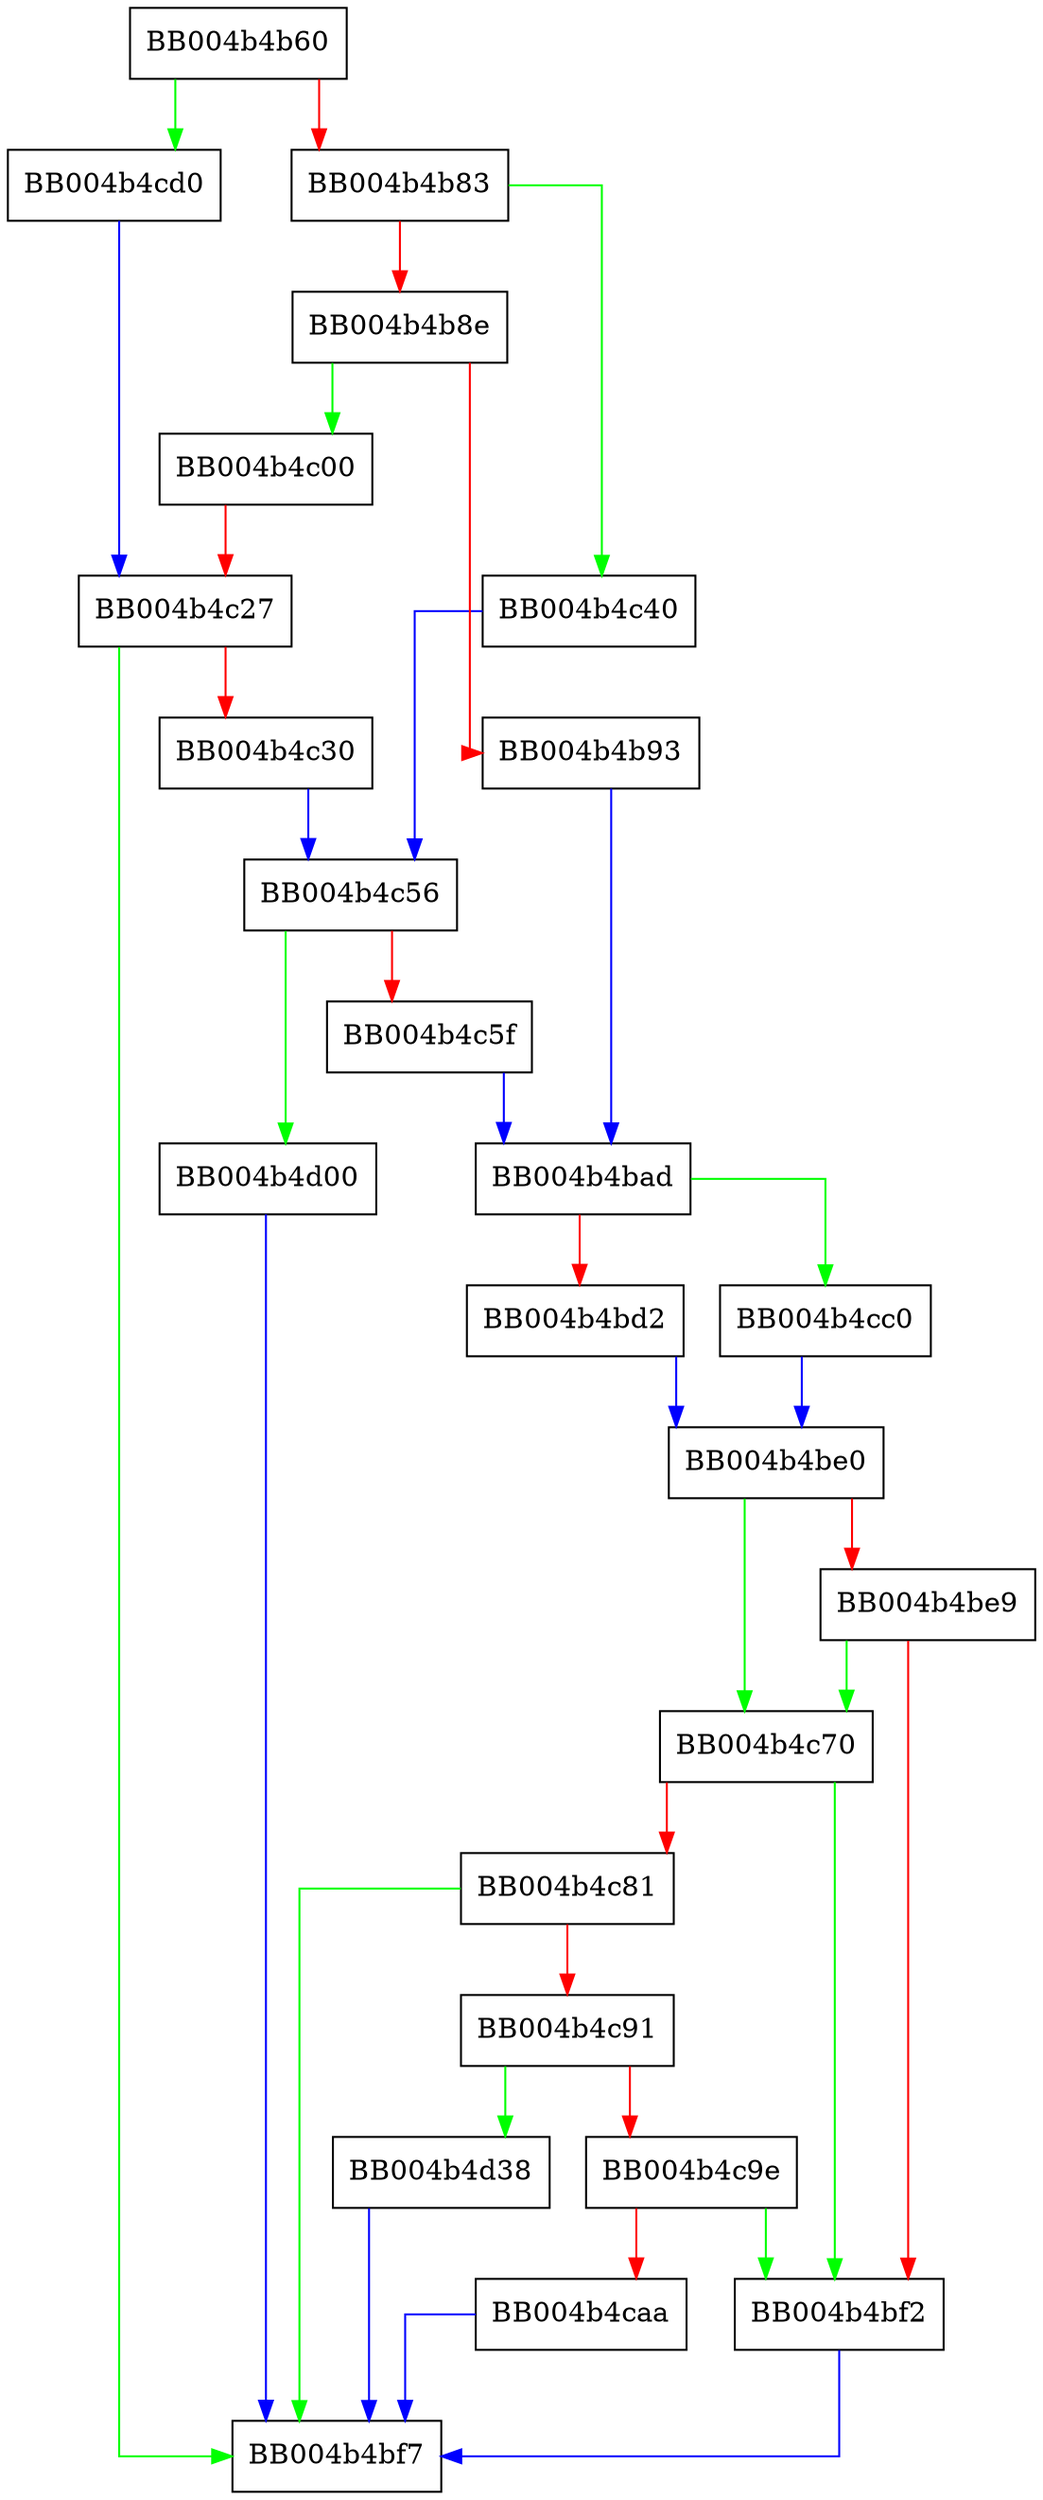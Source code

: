digraph ossl_quic_get_stream_read_error_code {
  node [shape="box"];
  graph [splines=ortho];
  BB004b4b60 -> BB004b4cd0 [color="green"];
  BB004b4b60 -> BB004b4b83 [color="red"];
  BB004b4b83 -> BB004b4c40 [color="green"];
  BB004b4b83 -> BB004b4b8e [color="red"];
  BB004b4b8e -> BB004b4c00 [color="green"];
  BB004b4b8e -> BB004b4b93 [color="red"];
  BB004b4b93 -> BB004b4bad [color="blue"];
  BB004b4bad -> BB004b4cc0 [color="green"];
  BB004b4bad -> BB004b4bd2 [color="red"];
  BB004b4bd2 -> BB004b4be0 [color="blue"];
  BB004b4be0 -> BB004b4c70 [color="green"];
  BB004b4be0 -> BB004b4be9 [color="red"];
  BB004b4be9 -> BB004b4c70 [color="green"];
  BB004b4be9 -> BB004b4bf2 [color="red"];
  BB004b4bf2 -> BB004b4bf7 [color="blue"];
  BB004b4c00 -> BB004b4c27 [color="red"];
  BB004b4c27 -> BB004b4bf7 [color="green"];
  BB004b4c27 -> BB004b4c30 [color="red"];
  BB004b4c30 -> BB004b4c56 [color="blue"];
  BB004b4c40 -> BB004b4c56 [color="blue"];
  BB004b4c56 -> BB004b4d00 [color="green"];
  BB004b4c56 -> BB004b4c5f [color="red"];
  BB004b4c5f -> BB004b4bad [color="blue"];
  BB004b4c70 -> BB004b4bf2 [color="green"];
  BB004b4c70 -> BB004b4c81 [color="red"];
  BB004b4c81 -> BB004b4bf7 [color="green"];
  BB004b4c81 -> BB004b4c91 [color="red"];
  BB004b4c91 -> BB004b4d38 [color="green"];
  BB004b4c91 -> BB004b4c9e [color="red"];
  BB004b4c9e -> BB004b4bf2 [color="green"];
  BB004b4c9e -> BB004b4caa [color="red"];
  BB004b4caa -> BB004b4bf7 [color="blue"];
  BB004b4cc0 -> BB004b4be0 [color="blue"];
  BB004b4cd0 -> BB004b4c27 [color="blue"];
  BB004b4d00 -> BB004b4bf7 [color="blue"];
  BB004b4d38 -> BB004b4bf7 [color="blue"];
}